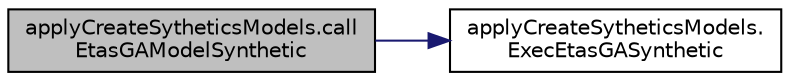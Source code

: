 digraph "applyCreateSytheticsModels.callEtasGAModelSynthetic"
{
  edge [fontname="Helvetica",fontsize="10",labelfontname="Helvetica",labelfontsize="10"];
  node [fontname="Helvetica",fontsize="10",shape=record];
  rankdir="LR";
  Node0 [label="applyCreateSytheticsModels.call\lEtasGAModelSynthetic",height=0.2,width=0.4,color="black", fillcolor="grey75", style="filled", fontcolor="black"];
  Node0 -> Node1 [color="midnightblue",fontsize="10",style="solid",fontname="Helvetica"];
  Node1 [label="applyCreateSytheticsModels.\lExecEtasGASynthetic",height=0.2,width=0.4,color="black", fillcolor="white", style="filled",URL="$namespaceapply_create_sythetics_models.html#a1a1737fcb775e89cc32c84acc1c21136"];
}
